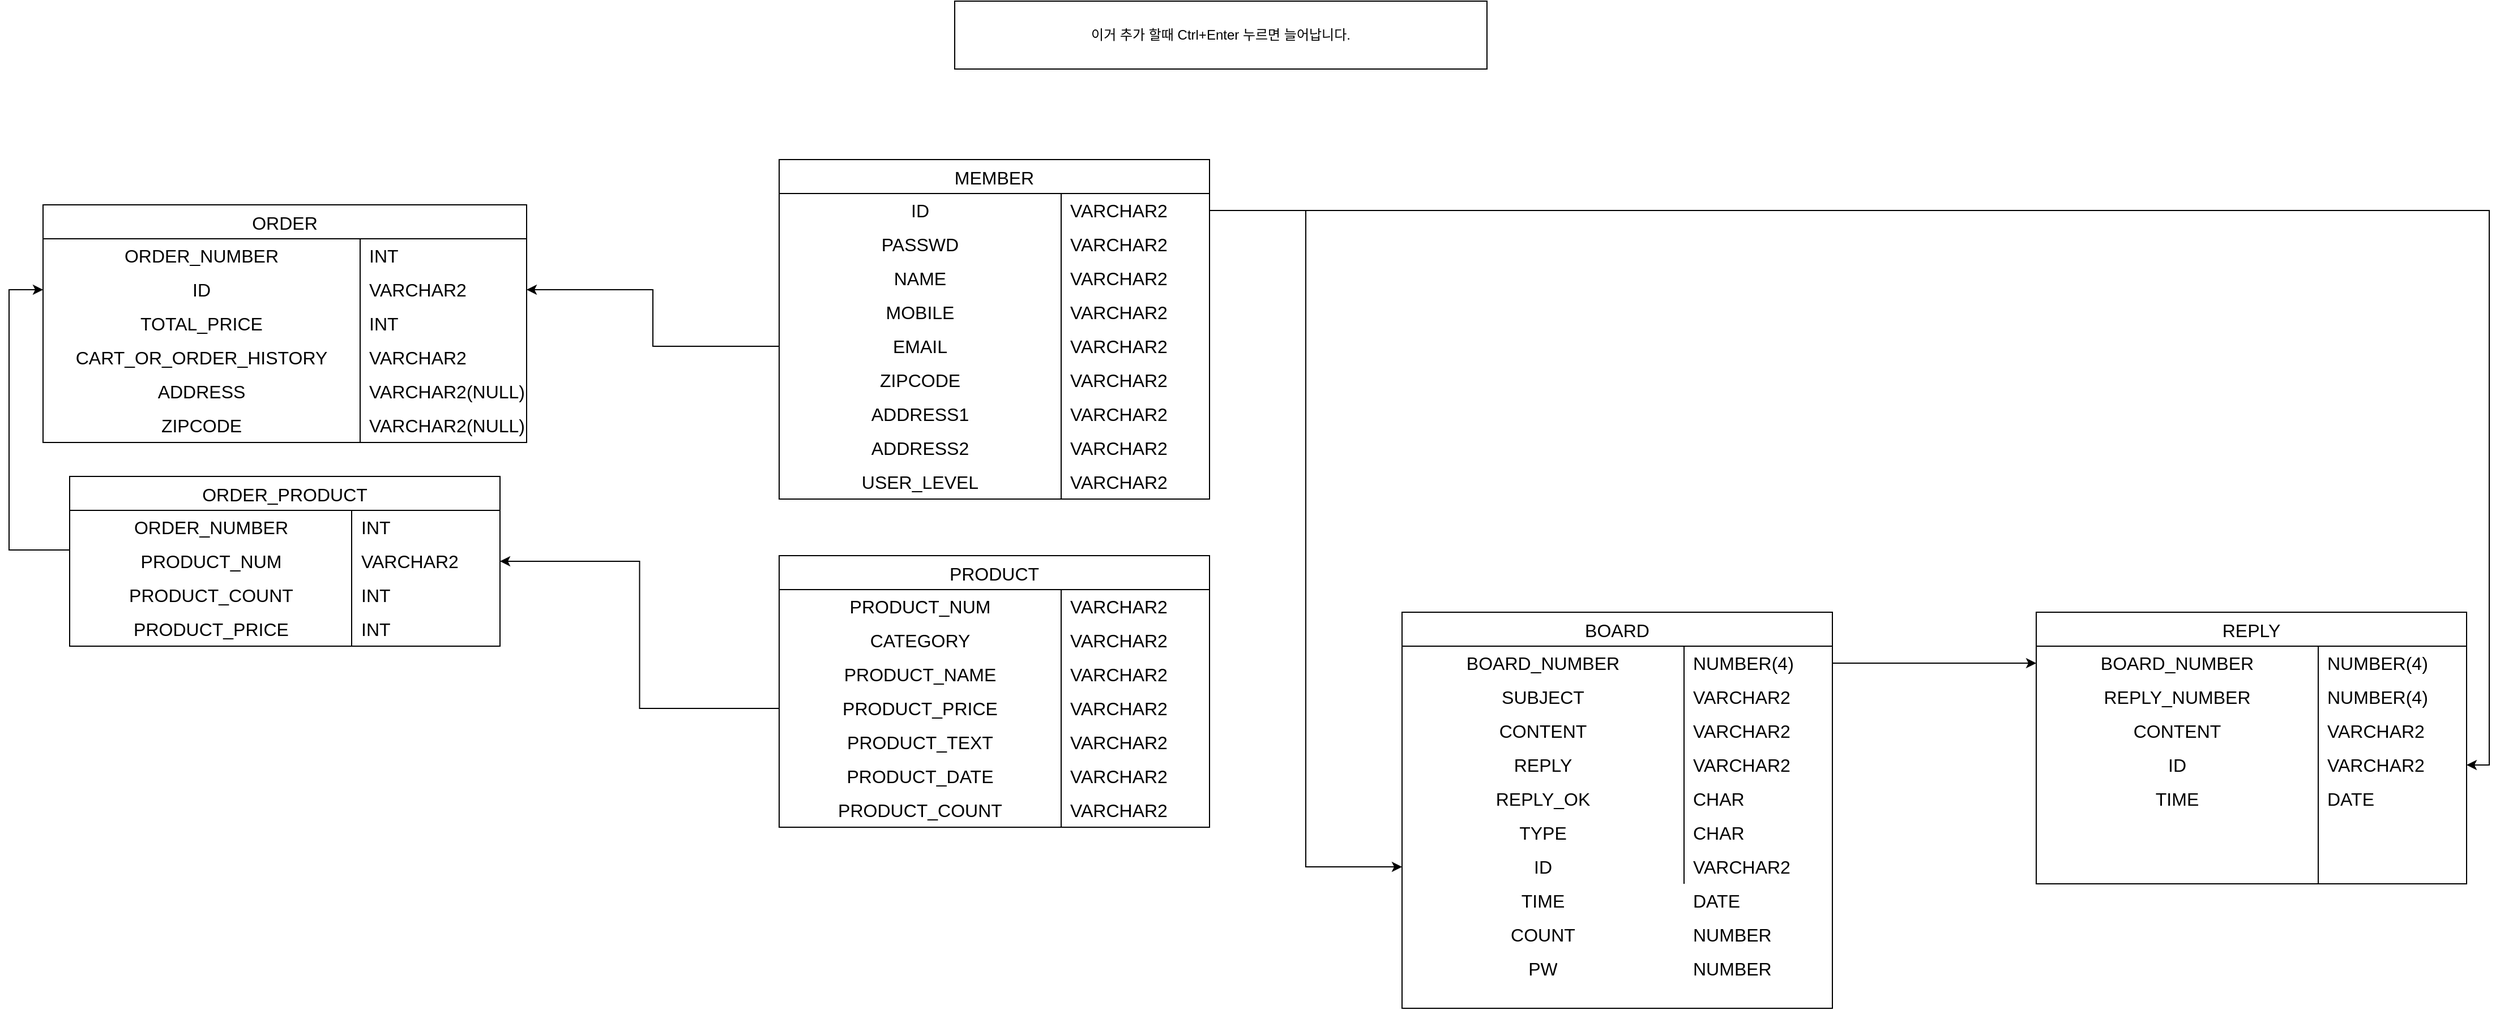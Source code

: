 <mxfile version="21.6.5" type="github">
  <diagram id="C5RBs43oDa-KdzZeNtuy" name="Page-1">
    <mxGraphModel dx="2927" dy="1098" grid="1" gridSize="10" guides="1" tooltips="1" connect="1" arrows="1" fold="1" page="1" pageScale="1" pageWidth="827" pageHeight="1169" math="0" shadow="0">
      <root>
        <mxCell id="WIyWlLk6GJQsqaUBKTNV-0" />
        <mxCell id="WIyWlLk6GJQsqaUBKTNV-1" parent="WIyWlLk6GJQsqaUBKTNV-0" />
        <mxCell id="PzeA1g8t8roRzbbfNwXk-88" value="MEMBER" style="shape=table;startSize=30;container=1;collapsible=0;childLayout=tableLayout;fixedRows=1;rowLines=0;fontStyle=0;strokeColor=default;fontSize=16;" parent="WIyWlLk6GJQsqaUBKTNV-1" vertex="1">
          <mxGeometry y="170" width="380" height="300" as="geometry" />
        </mxCell>
        <mxCell id="PzeA1g8t8roRzbbfNwXk-89" value="" style="shape=tableRow;horizontal=0;startSize=0;swimlaneHead=0;swimlaneBody=0;top=0;left=0;bottom=0;right=0;collapsible=0;dropTarget=0;fillColor=none;points=[[0,0.5],[1,0.5]];portConstraint=eastwest;strokeColor=inherit;fontSize=16;" parent="PzeA1g8t8roRzbbfNwXk-88" vertex="1">
          <mxGeometry y="30" width="380" height="30" as="geometry" />
        </mxCell>
        <mxCell id="PzeA1g8t8roRzbbfNwXk-90" value="ID" style="shape=partialRectangle;html=1;whiteSpace=wrap;connectable=0;fillColor=none;top=0;left=0;bottom=0;right=0;overflow=hidden;pointerEvents=1;strokeColor=inherit;fontSize=16;" parent="PzeA1g8t8roRzbbfNwXk-89" vertex="1">
          <mxGeometry width="249" height="30" as="geometry">
            <mxRectangle width="249" height="30" as="alternateBounds" />
          </mxGeometry>
        </mxCell>
        <mxCell id="PzeA1g8t8roRzbbfNwXk-91" value="VARCHAR2" style="shape=partialRectangle;html=1;whiteSpace=wrap;connectable=0;fillColor=none;top=0;left=0;bottom=0;right=0;align=left;spacingLeft=6;overflow=hidden;strokeColor=inherit;fontSize=16;" parent="PzeA1g8t8roRzbbfNwXk-89" vertex="1">
          <mxGeometry x="249" width="131" height="30" as="geometry">
            <mxRectangle width="131" height="30" as="alternateBounds" />
          </mxGeometry>
        </mxCell>
        <mxCell id="PzeA1g8t8roRzbbfNwXk-92" value="" style="shape=tableRow;horizontal=0;startSize=0;swimlaneHead=0;swimlaneBody=0;top=0;left=0;bottom=0;right=0;collapsible=0;dropTarget=0;fillColor=none;points=[[0,0.5],[1,0.5]];portConstraint=eastwest;strokeColor=inherit;fontSize=16;" parent="PzeA1g8t8roRzbbfNwXk-88" vertex="1">
          <mxGeometry y="60" width="380" height="30" as="geometry" />
        </mxCell>
        <mxCell id="PzeA1g8t8roRzbbfNwXk-93" value="PASSWD" style="shape=partialRectangle;html=1;whiteSpace=wrap;connectable=0;fillColor=none;top=0;left=0;bottom=0;right=0;overflow=hidden;strokeColor=inherit;fontSize=16;" parent="PzeA1g8t8roRzbbfNwXk-92" vertex="1">
          <mxGeometry width="249" height="30" as="geometry">
            <mxRectangle width="249" height="30" as="alternateBounds" />
          </mxGeometry>
        </mxCell>
        <mxCell id="PzeA1g8t8roRzbbfNwXk-94" value="VARCHAR2" style="shape=partialRectangle;html=1;whiteSpace=wrap;connectable=0;fillColor=none;top=0;left=0;bottom=0;right=0;align=left;spacingLeft=6;overflow=hidden;strokeColor=inherit;fontSize=16;" parent="PzeA1g8t8roRzbbfNwXk-92" vertex="1">
          <mxGeometry x="249" width="131" height="30" as="geometry">
            <mxRectangle width="131" height="30" as="alternateBounds" />
          </mxGeometry>
        </mxCell>
        <mxCell id="PzeA1g8t8roRzbbfNwXk-95" value="" style="shape=tableRow;horizontal=0;startSize=0;swimlaneHead=0;swimlaneBody=0;top=0;left=0;bottom=0;right=0;collapsible=0;dropTarget=0;fillColor=none;points=[[0,0.5],[1,0.5]];portConstraint=eastwest;strokeColor=inherit;fontSize=16;" parent="PzeA1g8t8roRzbbfNwXk-88" vertex="1">
          <mxGeometry y="90" width="380" height="30" as="geometry" />
        </mxCell>
        <mxCell id="PzeA1g8t8roRzbbfNwXk-96" value="NAME" style="shape=partialRectangle;html=1;whiteSpace=wrap;connectable=0;fillColor=none;top=0;left=0;bottom=0;right=0;overflow=hidden;strokeColor=inherit;fontSize=16;" parent="PzeA1g8t8roRzbbfNwXk-95" vertex="1">
          <mxGeometry width="249" height="30" as="geometry">
            <mxRectangle width="249" height="30" as="alternateBounds" />
          </mxGeometry>
        </mxCell>
        <mxCell id="PzeA1g8t8roRzbbfNwXk-97" value="VARCHAR2" style="shape=partialRectangle;html=1;whiteSpace=wrap;connectable=0;fillColor=none;top=0;left=0;bottom=0;right=0;align=left;spacingLeft=6;overflow=hidden;strokeColor=inherit;fontSize=16;" parent="PzeA1g8t8roRzbbfNwXk-95" vertex="1">
          <mxGeometry x="249" width="131" height="30" as="geometry">
            <mxRectangle width="131" height="30" as="alternateBounds" />
          </mxGeometry>
        </mxCell>
        <mxCell id="PzeA1g8t8roRzbbfNwXk-105" value="" style="shape=tableRow;horizontal=0;startSize=0;swimlaneHead=0;swimlaneBody=0;top=0;left=0;bottom=0;right=0;collapsible=0;dropTarget=0;fillColor=none;points=[[0,0.5],[1,0.5]];portConstraint=eastwest;strokeColor=inherit;fontSize=16;" parent="PzeA1g8t8roRzbbfNwXk-88" vertex="1">
          <mxGeometry y="120" width="380" height="30" as="geometry" />
        </mxCell>
        <mxCell id="PzeA1g8t8roRzbbfNwXk-106" value="MOBILE" style="shape=partialRectangle;html=1;whiteSpace=wrap;connectable=0;fillColor=none;top=0;left=0;bottom=0;right=0;overflow=hidden;strokeColor=inherit;fontSize=16;" parent="PzeA1g8t8roRzbbfNwXk-105" vertex="1">
          <mxGeometry width="249" height="30" as="geometry">
            <mxRectangle width="249" height="30" as="alternateBounds" />
          </mxGeometry>
        </mxCell>
        <mxCell id="PzeA1g8t8roRzbbfNwXk-107" value="VARCHAR2" style="shape=partialRectangle;html=1;whiteSpace=wrap;connectable=0;fillColor=none;top=0;left=0;bottom=0;right=0;align=left;spacingLeft=6;overflow=hidden;strokeColor=inherit;fontSize=16;" parent="PzeA1g8t8roRzbbfNwXk-105" vertex="1">
          <mxGeometry x="249" width="131" height="30" as="geometry">
            <mxRectangle width="131" height="30" as="alternateBounds" />
          </mxGeometry>
        </mxCell>
        <mxCell id="PzeA1g8t8roRzbbfNwXk-108" value="" style="shape=tableRow;horizontal=0;startSize=0;swimlaneHead=0;swimlaneBody=0;top=0;left=0;bottom=0;right=0;collapsible=0;dropTarget=0;fillColor=none;points=[[0,0.5],[1,0.5]];portConstraint=eastwest;strokeColor=inherit;fontSize=16;" parent="PzeA1g8t8roRzbbfNwXk-88" vertex="1">
          <mxGeometry y="150" width="380" height="30" as="geometry" />
        </mxCell>
        <mxCell id="PzeA1g8t8roRzbbfNwXk-109" value="EMAIL" style="shape=partialRectangle;html=1;whiteSpace=wrap;connectable=0;fillColor=none;top=0;left=0;bottom=0;right=0;overflow=hidden;strokeColor=inherit;fontSize=16;" parent="PzeA1g8t8roRzbbfNwXk-108" vertex="1">
          <mxGeometry width="249" height="30" as="geometry">
            <mxRectangle width="249" height="30" as="alternateBounds" />
          </mxGeometry>
        </mxCell>
        <mxCell id="PzeA1g8t8roRzbbfNwXk-110" value="VARCHAR2" style="shape=partialRectangle;html=1;whiteSpace=wrap;connectable=0;fillColor=none;top=0;left=0;bottom=0;right=0;align=left;spacingLeft=6;overflow=hidden;strokeColor=inherit;fontSize=16;" parent="PzeA1g8t8roRzbbfNwXk-108" vertex="1">
          <mxGeometry x="249" width="131" height="30" as="geometry">
            <mxRectangle width="131" height="30" as="alternateBounds" />
          </mxGeometry>
        </mxCell>
        <mxCell id="PzeA1g8t8roRzbbfNwXk-111" value="" style="shape=tableRow;horizontal=0;startSize=0;swimlaneHead=0;swimlaneBody=0;top=0;left=0;bottom=0;right=0;collapsible=0;dropTarget=0;fillColor=none;points=[[0,0.5],[1,0.5]];portConstraint=eastwest;strokeColor=inherit;fontSize=16;" parent="PzeA1g8t8roRzbbfNwXk-88" vertex="1">
          <mxGeometry y="180" width="380" height="30" as="geometry" />
        </mxCell>
        <mxCell id="PzeA1g8t8roRzbbfNwXk-112" value="ZIPCODE" style="shape=partialRectangle;html=1;whiteSpace=wrap;connectable=0;fillColor=none;top=0;left=0;bottom=0;right=0;overflow=hidden;strokeColor=inherit;fontSize=16;" parent="PzeA1g8t8roRzbbfNwXk-111" vertex="1">
          <mxGeometry width="249" height="30" as="geometry">
            <mxRectangle width="249" height="30" as="alternateBounds" />
          </mxGeometry>
        </mxCell>
        <mxCell id="PzeA1g8t8roRzbbfNwXk-113" value="VARCHAR2" style="shape=partialRectangle;html=1;whiteSpace=wrap;connectable=0;fillColor=none;top=0;left=0;bottom=0;right=0;align=left;spacingLeft=6;overflow=hidden;strokeColor=inherit;fontSize=16;" parent="PzeA1g8t8roRzbbfNwXk-111" vertex="1">
          <mxGeometry x="249" width="131" height="30" as="geometry">
            <mxRectangle width="131" height="30" as="alternateBounds" />
          </mxGeometry>
        </mxCell>
        <mxCell id="PzeA1g8t8roRzbbfNwXk-253" value="" style="shape=tableRow;horizontal=0;startSize=0;swimlaneHead=0;swimlaneBody=0;top=0;left=0;bottom=0;right=0;collapsible=0;dropTarget=0;fillColor=none;points=[[0,0.5],[1,0.5]];portConstraint=eastwest;strokeColor=inherit;fontSize=16;" parent="PzeA1g8t8roRzbbfNwXk-88" vertex="1">
          <mxGeometry y="210" width="380" height="30" as="geometry" />
        </mxCell>
        <mxCell id="PzeA1g8t8roRzbbfNwXk-254" value="ADDRESS1" style="shape=partialRectangle;html=1;whiteSpace=wrap;connectable=0;fillColor=none;top=0;left=0;bottom=0;right=0;overflow=hidden;strokeColor=inherit;fontSize=16;" parent="PzeA1g8t8roRzbbfNwXk-253" vertex="1">
          <mxGeometry width="249" height="30" as="geometry">
            <mxRectangle width="249" height="30" as="alternateBounds" />
          </mxGeometry>
        </mxCell>
        <mxCell id="PzeA1g8t8roRzbbfNwXk-255" value="VARCHAR2" style="shape=partialRectangle;html=1;whiteSpace=wrap;connectable=0;fillColor=none;top=0;left=0;bottom=0;right=0;align=left;spacingLeft=6;overflow=hidden;strokeColor=inherit;fontSize=16;" parent="PzeA1g8t8roRzbbfNwXk-253" vertex="1">
          <mxGeometry x="249" width="131" height="30" as="geometry">
            <mxRectangle width="131" height="30" as="alternateBounds" />
          </mxGeometry>
        </mxCell>
        <mxCell id="PzeA1g8t8roRzbbfNwXk-256" value="" style="shape=tableRow;horizontal=0;startSize=0;swimlaneHead=0;swimlaneBody=0;top=0;left=0;bottom=0;right=0;collapsible=0;dropTarget=0;fillColor=none;points=[[0,0.5],[1,0.5]];portConstraint=eastwest;strokeColor=inherit;fontSize=16;" parent="PzeA1g8t8roRzbbfNwXk-88" vertex="1">
          <mxGeometry y="240" width="380" height="30" as="geometry" />
        </mxCell>
        <mxCell id="PzeA1g8t8roRzbbfNwXk-257" value="ADDRESS2" style="shape=partialRectangle;html=1;whiteSpace=wrap;connectable=0;fillColor=none;top=0;left=0;bottom=0;right=0;overflow=hidden;strokeColor=inherit;fontSize=16;" parent="PzeA1g8t8roRzbbfNwXk-256" vertex="1">
          <mxGeometry width="249" height="30" as="geometry">
            <mxRectangle width="249" height="30" as="alternateBounds" />
          </mxGeometry>
        </mxCell>
        <mxCell id="PzeA1g8t8roRzbbfNwXk-258" value="VARCHAR2" style="shape=partialRectangle;html=1;whiteSpace=wrap;connectable=0;fillColor=none;top=0;left=0;bottom=0;right=0;align=left;spacingLeft=6;overflow=hidden;strokeColor=inherit;fontSize=16;" parent="PzeA1g8t8roRzbbfNwXk-256" vertex="1">
          <mxGeometry x="249" width="131" height="30" as="geometry">
            <mxRectangle width="131" height="30" as="alternateBounds" />
          </mxGeometry>
        </mxCell>
        <mxCell id="PzeA1g8t8roRzbbfNwXk-259" value="" style="shape=tableRow;horizontal=0;startSize=0;swimlaneHead=0;swimlaneBody=0;top=0;left=0;bottom=0;right=0;collapsible=0;dropTarget=0;fillColor=none;points=[[0,0.5],[1,0.5]];portConstraint=eastwest;strokeColor=inherit;fontSize=16;" parent="PzeA1g8t8roRzbbfNwXk-88" vertex="1">
          <mxGeometry y="270" width="380" height="30" as="geometry" />
        </mxCell>
        <mxCell id="PzeA1g8t8roRzbbfNwXk-260" value="USER_LEVEL" style="shape=partialRectangle;html=1;whiteSpace=wrap;connectable=0;fillColor=none;top=0;left=0;bottom=0;right=0;overflow=hidden;strokeColor=inherit;fontSize=16;" parent="PzeA1g8t8roRzbbfNwXk-259" vertex="1">
          <mxGeometry width="249" height="30" as="geometry">
            <mxRectangle width="249" height="30" as="alternateBounds" />
          </mxGeometry>
        </mxCell>
        <mxCell id="PzeA1g8t8roRzbbfNwXk-261" value="VARCHAR2" style="shape=partialRectangle;html=1;whiteSpace=wrap;connectable=0;fillColor=none;top=0;left=0;bottom=0;right=0;align=left;spacingLeft=6;overflow=hidden;strokeColor=inherit;fontSize=16;" parent="PzeA1g8t8roRzbbfNwXk-259" vertex="1">
          <mxGeometry x="249" width="131" height="30" as="geometry">
            <mxRectangle width="131" height="30" as="alternateBounds" />
          </mxGeometry>
        </mxCell>
        <mxCell id="PzeA1g8t8roRzbbfNwXk-252" value="이거 추가 할때 Ctrl+Enter 누르면 늘어납니다." style="rounded=0;whiteSpace=wrap;html=1;" parent="WIyWlLk6GJQsqaUBKTNV-1" vertex="1">
          <mxGeometry x="155" y="30" width="470" height="60" as="geometry" />
        </mxCell>
        <mxCell id="PzeA1g8t8roRzbbfNwXk-263" value="PRODUCT" style="shape=table;startSize=30;container=1;collapsible=0;childLayout=tableLayout;fixedRows=1;rowLines=0;fontStyle=0;strokeColor=default;fontSize=16;" parent="WIyWlLk6GJQsqaUBKTNV-1" vertex="1">
          <mxGeometry y="520" width="380" height="240" as="geometry" />
        </mxCell>
        <mxCell id="PzeA1g8t8roRzbbfNwXk-264" value="" style="shape=tableRow;horizontal=0;startSize=0;swimlaneHead=0;swimlaneBody=0;top=0;left=0;bottom=0;right=0;collapsible=0;dropTarget=0;fillColor=none;points=[[0,0.5],[1,0.5]];portConstraint=eastwest;strokeColor=inherit;fontSize=16;" parent="PzeA1g8t8roRzbbfNwXk-263" vertex="1">
          <mxGeometry y="30" width="380" height="30" as="geometry" />
        </mxCell>
        <mxCell id="PzeA1g8t8roRzbbfNwXk-265" value="PRODUCT_NUM" style="shape=partialRectangle;html=1;whiteSpace=wrap;connectable=0;fillColor=none;top=0;left=0;bottom=0;right=0;overflow=hidden;pointerEvents=1;strokeColor=inherit;fontSize=16;" parent="PzeA1g8t8roRzbbfNwXk-264" vertex="1">
          <mxGeometry width="249" height="30" as="geometry">
            <mxRectangle width="249" height="30" as="alternateBounds" />
          </mxGeometry>
        </mxCell>
        <mxCell id="PzeA1g8t8roRzbbfNwXk-266" value="VARCHAR2" style="shape=partialRectangle;html=1;whiteSpace=wrap;connectable=0;fillColor=none;top=0;left=0;bottom=0;right=0;align=left;spacingLeft=6;overflow=hidden;strokeColor=inherit;fontSize=16;" parent="PzeA1g8t8roRzbbfNwXk-264" vertex="1">
          <mxGeometry x="249" width="131" height="30" as="geometry">
            <mxRectangle width="131" height="30" as="alternateBounds" />
          </mxGeometry>
        </mxCell>
        <mxCell id="PzeA1g8t8roRzbbfNwXk-267" value="" style="shape=tableRow;horizontal=0;startSize=0;swimlaneHead=0;swimlaneBody=0;top=0;left=0;bottom=0;right=0;collapsible=0;dropTarget=0;fillColor=none;points=[[0,0.5],[1,0.5]];portConstraint=eastwest;strokeColor=inherit;fontSize=16;" parent="PzeA1g8t8roRzbbfNwXk-263" vertex="1">
          <mxGeometry y="60" width="380" height="30" as="geometry" />
        </mxCell>
        <mxCell id="PzeA1g8t8roRzbbfNwXk-268" value="CATEGORY" style="shape=partialRectangle;html=1;whiteSpace=wrap;connectable=0;fillColor=none;top=0;left=0;bottom=0;right=0;overflow=hidden;strokeColor=inherit;fontSize=16;" parent="PzeA1g8t8roRzbbfNwXk-267" vertex="1">
          <mxGeometry width="249" height="30" as="geometry">
            <mxRectangle width="249" height="30" as="alternateBounds" />
          </mxGeometry>
        </mxCell>
        <mxCell id="PzeA1g8t8roRzbbfNwXk-269" value="VARCHAR2" style="shape=partialRectangle;html=1;whiteSpace=wrap;connectable=0;fillColor=none;top=0;left=0;bottom=0;right=0;align=left;spacingLeft=6;overflow=hidden;strokeColor=inherit;fontSize=16;" parent="PzeA1g8t8roRzbbfNwXk-267" vertex="1">
          <mxGeometry x="249" width="131" height="30" as="geometry">
            <mxRectangle width="131" height="30" as="alternateBounds" />
          </mxGeometry>
        </mxCell>
        <mxCell id="PzeA1g8t8roRzbbfNwXk-270" value="" style="shape=tableRow;horizontal=0;startSize=0;swimlaneHead=0;swimlaneBody=0;top=0;left=0;bottom=0;right=0;collapsible=0;dropTarget=0;fillColor=none;points=[[0,0.5],[1,0.5]];portConstraint=eastwest;strokeColor=inherit;fontSize=16;" parent="PzeA1g8t8roRzbbfNwXk-263" vertex="1">
          <mxGeometry y="90" width="380" height="30" as="geometry" />
        </mxCell>
        <mxCell id="PzeA1g8t8roRzbbfNwXk-271" value="PRODUCT_NAME" style="shape=partialRectangle;html=1;whiteSpace=wrap;connectable=0;fillColor=none;top=0;left=0;bottom=0;right=0;overflow=hidden;strokeColor=inherit;fontSize=16;" parent="PzeA1g8t8roRzbbfNwXk-270" vertex="1">
          <mxGeometry width="249" height="30" as="geometry">
            <mxRectangle width="249" height="30" as="alternateBounds" />
          </mxGeometry>
        </mxCell>
        <mxCell id="PzeA1g8t8roRzbbfNwXk-272" value="VARCHAR2" style="shape=partialRectangle;html=1;whiteSpace=wrap;connectable=0;fillColor=none;top=0;left=0;bottom=0;right=0;align=left;spacingLeft=6;overflow=hidden;strokeColor=inherit;fontSize=16;" parent="PzeA1g8t8roRzbbfNwXk-270" vertex="1">
          <mxGeometry x="249" width="131" height="30" as="geometry">
            <mxRectangle width="131" height="30" as="alternateBounds" />
          </mxGeometry>
        </mxCell>
        <mxCell id="PzeA1g8t8roRzbbfNwXk-273" value="" style="shape=tableRow;horizontal=0;startSize=0;swimlaneHead=0;swimlaneBody=0;top=0;left=0;bottom=0;right=0;collapsible=0;dropTarget=0;fillColor=none;points=[[0,0.5],[1,0.5]];portConstraint=eastwest;strokeColor=inherit;fontSize=16;" parent="PzeA1g8t8roRzbbfNwXk-263" vertex="1">
          <mxGeometry y="120" width="380" height="30" as="geometry" />
        </mxCell>
        <mxCell id="PzeA1g8t8roRzbbfNwXk-274" value="PRODUCT_PRICE" style="shape=partialRectangle;html=1;whiteSpace=wrap;connectable=0;fillColor=none;top=0;left=0;bottom=0;right=0;overflow=hidden;strokeColor=inherit;fontSize=16;" parent="PzeA1g8t8roRzbbfNwXk-273" vertex="1">
          <mxGeometry width="249" height="30" as="geometry">
            <mxRectangle width="249" height="30" as="alternateBounds" />
          </mxGeometry>
        </mxCell>
        <mxCell id="PzeA1g8t8roRzbbfNwXk-275" value="VARCHAR2" style="shape=partialRectangle;html=1;whiteSpace=wrap;connectable=0;fillColor=none;top=0;left=0;bottom=0;right=0;align=left;spacingLeft=6;overflow=hidden;strokeColor=inherit;fontSize=16;" parent="PzeA1g8t8roRzbbfNwXk-273" vertex="1">
          <mxGeometry x="249" width="131" height="30" as="geometry">
            <mxRectangle width="131" height="30" as="alternateBounds" />
          </mxGeometry>
        </mxCell>
        <mxCell id="PzeA1g8t8roRzbbfNwXk-276" value="" style="shape=tableRow;horizontal=0;startSize=0;swimlaneHead=0;swimlaneBody=0;top=0;left=0;bottom=0;right=0;collapsible=0;dropTarget=0;fillColor=none;points=[[0,0.5],[1,0.5]];portConstraint=eastwest;strokeColor=inherit;fontSize=16;" parent="PzeA1g8t8roRzbbfNwXk-263" vertex="1">
          <mxGeometry y="150" width="380" height="30" as="geometry" />
        </mxCell>
        <mxCell id="PzeA1g8t8roRzbbfNwXk-277" value="PRODUCT_TEXT" style="shape=partialRectangle;html=1;whiteSpace=wrap;connectable=0;fillColor=none;top=0;left=0;bottom=0;right=0;overflow=hidden;strokeColor=inherit;fontSize=16;" parent="PzeA1g8t8roRzbbfNwXk-276" vertex="1">
          <mxGeometry width="249" height="30" as="geometry">
            <mxRectangle width="249" height="30" as="alternateBounds" />
          </mxGeometry>
        </mxCell>
        <mxCell id="PzeA1g8t8roRzbbfNwXk-278" value="VARCHAR2" style="shape=partialRectangle;html=1;whiteSpace=wrap;connectable=0;fillColor=none;top=0;left=0;bottom=0;right=0;align=left;spacingLeft=6;overflow=hidden;strokeColor=inherit;fontSize=16;" parent="PzeA1g8t8roRzbbfNwXk-276" vertex="1">
          <mxGeometry x="249" width="131" height="30" as="geometry">
            <mxRectangle width="131" height="30" as="alternateBounds" />
          </mxGeometry>
        </mxCell>
        <mxCell id="PzeA1g8t8roRzbbfNwXk-279" value="" style="shape=tableRow;horizontal=0;startSize=0;swimlaneHead=0;swimlaneBody=0;top=0;left=0;bottom=0;right=0;collapsible=0;dropTarget=0;fillColor=none;points=[[0,0.5],[1,0.5]];portConstraint=eastwest;strokeColor=inherit;fontSize=16;" parent="PzeA1g8t8roRzbbfNwXk-263" vertex="1">
          <mxGeometry y="180" width="380" height="30" as="geometry" />
        </mxCell>
        <mxCell id="PzeA1g8t8roRzbbfNwXk-280" value="PRODUCT_DATE" style="shape=partialRectangle;html=1;whiteSpace=wrap;connectable=0;fillColor=none;top=0;left=0;bottom=0;right=0;overflow=hidden;strokeColor=inherit;fontSize=16;" parent="PzeA1g8t8roRzbbfNwXk-279" vertex="1">
          <mxGeometry width="249" height="30" as="geometry">
            <mxRectangle width="249" height="30" as="alternateBounds" />
          </mxGeometry>
        </mxCell>
        <mxCell id="PzeA1g8t8roRzbbfNwXk-281" value="VARCHAR2" style="shape=partialRectangle;html=1;whiteSpace=wrap;connectable=0;fillColor=none;top=0;left=0;bottom=0;right=0;align=left;spacingLeft=6;overflow=hidden;strokeColor=inherit;fontSize=16;" parent="PzeA1g8t8roRzbbfNwXk-279" vertex="1">
          <mxGeometry x="249" width="131" height="30" as="geometry">
            <mxRectangle width="131" height="30" as="alternateBounds" />
          </mxGeometry>
        </mxCell>
        <mxCell id="PzeA1g8t8roRzbbfNwXk-348" value="" style="shape=tableRow;horizontal=0;startSize=0;swimlaneHead=0;swimlaneBody=0;top=0;left=0;bottom=0;right=0;collapsible=0;dropTarget=0;fillColor=none;points=[[0,0.5],[1,0.5]];portConstraint=eastwest;strokeColor=inherit;fontSize=16;" parent="PzeA1g8t8roRzbbfNwXk-263" vertex="1">
          <mxGeometry y="210" width="380" height="30" as="geometry" />
        </mxCell>
        <mxCell id="PzeA1g8t8roRzbbfNwXk-349" value="PRODUCT_COUNT" style="shape=partialRectangle;html=1;whiteSpace=wrap;connectable=0;fillColor=none;top=0;left=0;bottom=0;right=0;overflow=hidden;strokeColor=inherit;fontSize=16;" parent="PzeA1g8t8roRzbbfNwXk-348" vertex="1">
          <mxGeometry width="249" height="30" as="geometry">
            <mxRectangle width="249" height="30" as="alternateBounds" />
          </mxGeometry>
        </mxCell>
        <mxCell id="PzeA1g8t8roRzbbfNwXk-350" value="VARCHAR2" style="shape=partialRectangle;html=1;whiteSpace=wrap;connectable=0;fillColor=none;top=0;left=0;bottom=0;right=0;align=left;spacingLeft=6;overflow=hidden;strokeColor=inherit;fontSize=16;" parent="PzeA1g8t8roRzbbfNwXk-348" vertex="1">
          <mxGeometry x="249" width="131" height="30" as="geometry">
            <mxRectangle width="131" height="30" as="alternateBounds" />
          </mxGeometry>
        </mxCell>
        <mxCell id="PzeA1g8t8roRzbbfNwXk-310" value="BOARD" style="shape=table;startSize=30;container=1;collapsible=0;childLayout=tableLayout;fixedRows=1;rowLines=0;fontStyle=0;strokeColor=default;fontSize=16;" parent="WIyWlLk6GJQsqaUBKTNV-1" vertex="1">
          <mxGeometry x="550" y="570" width="380" height="350" as="geometry" />
        </mxCell>
        <mxCell id="PzeA1g8t8roRzbbfNwXk-311" value="" style="shape=tableRow;horizontal=0;startSize=0;swimlaneHead=0;swimlaneBody=0;top=0;left=0;bottom=0;right=0;collapsible=0;dropTarget=0;fillColor=none;points=[[0,0.5],[1,0.5]];portConstraint=eastwest;strokeColor=inherit;fontSize=16;" parent="PzeA1g8t8roRzbbfNwXk-310" vertex="1">
          <mxGeometry y="30" width="380" height="30" as="geometry" />
        </mxCell>
        <mxCell id="PzeA1g8t8roRzbbfNwXk-312" value="BOARD_NUMBER" style="shape=partialRectangle;html=1;whiteSpace=wrap;connectable=0;fillColor=none;top=0;left=0;bottom=0;right=0;overflow=hidden;pointerEvents=1;strokeColor=inherit;fontSize=16;" parent="PzeA1g8t8roRzbbfNwXk-311" vertex="1">
          <mxGeometry width="249" height="30" as="geometry">
            <mxRectangle width="249" height="30" as="alternateBounds" />
          </mxGeometry>
        </mxCell>
        <mxCell id="PzeA1g8t8roRzbbfNwXk-313" value="NUMBER(4)" style="shape=partialRectangle;html=1;whiteSpace=wrap;connectable=0;fillColor=none;top=0;left=0;bottom=0;right=0;align=left;spacingLeft=6;overflow=hidden;strokeColor=inherit;fontSize=16;" parent="PzeA1g8t8roRzbbfNwXk-311" vertex="1">
          <mxGeometry x="249" width="131" height="30" as="geometry">
            <mxRectangle width="131" height="30" as="alternateBounds" />
          </mxGeometry>
        </mxCell>
        <mxCell id="PzeA1g8t8roRzbbfNwXk-314" value="" style="shape=tableRow;horizontal=0;startSize=0;swimlaneHead=0;swimlaneBody=0;top=0;left=0;bottom=0;right=0;collapsible=0;dropTarget=0;fillColor=none;points=[[0,0.5],[1,0.5]];portConstraint=eastwest;strokeColor=inherit;fontSize=16;" parent="PzeA1g8t8roRzbbfNwXk-310" vertex="1">
          <mxGeometry y="60" width="380" height="30" as="geometry" />
        </mxCell>
        <mxCell id="PzeA1g8t8roRzbbfNwXk-315" value="SUBJECT" style="shape=partialRectangle;html=1;whiteSpace=wrap;connectable=0;fillColor=none;top=0;left=0;bottom=0;right=0;overflow=hidden;strokeColor=inherit;fontSize=16;" parent="PzeA1g8t8roRzbbfNwXk-314" vertex="1">
          <mxGeometry width="249" height="30" as="geometry">
            <mxRectangle width="249" height="30" as="alternateBounds" />
          </mxGeometry>
        </mxCell>
        <mxCell id="PzeA1g8t8roRzbbfNwXk-316" value="VARCHAR2" style="shape=partialRectangle;html=1;whiteSpace=wrap;connectable=0;fillColor=none;top=0;left=0;bottom=0;right=0;align=left;spacingLeft=6;overflow=hidden;strokeColor=inherit;fontSize=16;" parent="PzeA1g8t8roRzbbfNwXk-314" vertex="1">
          <mxGeometry x="249" width="131" height="30" as="geometry">
            <mxRectangle width="131" height="30" as="alternateBounds" />
          </mxGeometry>
        </mxCell>
        <mxCell id="PzeA1g8t8roRzbbfNwXk-317" value="" style="shape=tableRow;horizontal=0;startSize=0;swimlaneHead=0;swimlaneBody=0;top=0;left=0;bottom=0;right=0;collapsible=0;dropTarget=0;fillColor=none;points=[[0,0.5],[1,0.5]];portConstraint=eastwest;strokeColor=inherit;fontSize=16;" parent="PzeA1g8t8roRzbbfNwXk-310" vertex="1">
          <mxGeometry y="90" width="380" height="30" as="geometry" />
        </mxCell>
        <mxCell id="PzeA1g8t8roRzbbfNwXk-318" value="CONTENT" style="shape=partialRectangle;html=1;whiteSpace=wrap;connectable=0;fillColor=none;top=0;left=0;bottom=0;right=0;overflow=hidden;strokeColor=inherit;fontSize=16;" parent="PzeA1g8t8roRzbbfNwXk-317" vertex="1">
          <mxGeometry width="249" height="30" as="geometry">
            <mxRectangle width="249" height="30" as="alternateBounds" />
          </mxGeometry>
        </mxCell>
        <mxCell id="PzeA1g8t8roRzbbfNwXk-319" value="VARCHAR2" style="shape=partialRectangle;html=1;whiteSpace=wrap;connectable=0;fillColor=none;top=0;left=0;bottom=0;right=0;align=left;spacingLeft=6;overflow=hidden;strokeColor=inherit;fontSize=16;" parent="PzeA1g8t8roRzbbfNwXk-317" vertex="1">
          <mxGeometry x="249" width="131" height="30" as="geometry">
            <mxRectangle width="131" height="30" as="alternateBounds" />
          </mxGeometry>
        </mxCell>
        <mxCell id="PzeA1g8t8roRzbbfNwXk-320" value="" style="shape=tableRow;horizontal=0;startSize=0;swimlaneHead=0;swimlaneBody=0;top=0;left=0;bottom=0;right=0;collapsible=0;dropTarget=0;fillColor=none;points=[[0,0.5],[1,0.5]];portConstraint=eastwest;strokeColor=inherit;fontSize=16;" parent="PzeA1g8t8roRzbbfNwXk-310" vertex="1">
          <mxGeometry y="120" width="380" height="30" as="geometry" />
        </mxCell>
        <mxCell id="PzeA1g8t8roRzbbfNwXk-321" value="REPLY" style="shape=partialRectangle;html=1;whiteSpace=wrap;connectable=0;fillColor=none;top=0;left=0;bottom=0;right=0;overflow=hidden;strokeColor=inherit;fontSize=16;" parent="PzeA1g8t8roRzbbfNwXk-320" vertex="1">
          <mxGeometry width="249" height="30" as="geometry">
            <mxRectangle width="249" height="30" as="alternateBounds" />
          </mxGeometry>
        </mxCell>
        <mxCell id="PzeA1g8t8roRzbbfNwXk-322" value="VARCHAR2" style="shape=partialRectangle;html=1;whiteSpace=wrap;connectable=0;fillColor=none;top=0;left=0;bottom=0;right=0;align=left;spacingLeft=6;overflow=hidden;strokeColor=inherit;fontSize=16;" parent="PzeA1g8t8roRzbbfNwXk-320" vertex="1">
          <mxGeometry x="249" width="131" height="30" as="geometry">
            <mxRectangle width="131" height="30" as="alternateBounds" />
          </mxGeometry>
        </mxCell>
        <mxCell id="PzeA1g8t8roRzbbfNwXk-323" value="" style="shape=tableRow;horizontal=0;startSize=0;swimlaneHead=0;swimlaneBody=0;top=0;left=0;bottom=0;right=0;collapsible=0;dropTarget=0;fillColor=none;points=[[0,0.5],[1,0.5]];portConstraint=eastwest;strokeColor=inherit;fontSize=16;" parent="PzeA1g8t8roRzbbfNwXk-310" vertex="1">
          <mxGeometry y="150" width="380" height="30" as="geometry" />
        </mxCell>
        <mxCell id="PzeA1g8t8roRzbbfNwXk-324" value="REPLY_OK" style="shape=partialRectangle;html=1;whiteSpace=wrap;connectable=0;fillColor=none;top=0;left=0;bottom=0;right=0;overflow=hidden;strokeColor=inherit;fontSize=16;" parent="PzeA1g8t8roRzbbfNwXk-323" vertex="1">
          <mxGeometry width="249" height="30" as="geometry">
            <mxRectangle width="249" height="30" as="alternateBounds" />
          </mxGeometry>
        </mxCell>
        <mxCell id="PzeA1g8t8roRzbbfNwXk-325" value="CHAR" style="shape=partialRectangle;html=1;whiteSpace=wrap;connectable=0;fillColor=none;top=0;left=0;bottom=0;right=0;align=left;spacingLeft=6;overflow=hidden;strokeColor=inherit;fontSize=16;" parent="PzeA1g8t8roRzbbfNwXk-323" vertex="1">
          <mxGeometry x="249" width="131" height="30" as="geometry">
            <mxRectangle width="131" height="30" as="alternateBounds" />
          </mxGeometry>
        </mxCell>
        <mxCell id="PzeA1g8t8roRzbbfNwXk-326" value="" style="shape=tableRow;horizontal=0;startSize=0;swimlaneHead=0;swimlaneBody=0;top=0;left=0;bottom=0;right=0;collapsible=0;dropTarget=0;fillColor=none;points=[[0,0.5],[1,0.5]];portConstraint=eastwest;strokeColor=inherit;fontSize=16;" parent="PzeA1g8t8roRzbbfNwXk-310" vertex="1">
          <mxGeometry y="180" width="380" height="30" as="geometry" />
        </mxCell>
        <mxCell id="PzeA1g8t8roRzbbfNwXk-327" value="TYPE" style="shape=partialRectangle;html=1;whiteSpace=wrap;connectable=0;fillColor=none;top=0;left=0;bottom=0;right=0;overflow=hidden;strokeColor=inherit;fontSize=16;" parent="PzeA1g8t8roRzbbfNwXk-326" vertex="1">
          <mxGeometry width="249" height="30" as="geometry">
            <mxRectangle width="249" height="30" as="alternateBounds" />
          </mxGeometry>
        </mxCell>
        <mxCell id="PzeA1g8t8roRzbbfNwXk-328" value="CHAR" style="shape=partialRectangle;html=1;whiteSpace=wrap;connectable=0;fillColor=none;top=0;left=0;bottom=0;right=0;align=left;spacingLeft=6;overflow=hidden;strokeColor=inherit;fontSize=16;" parent="PzeA1g8t8roRzbbfNwXk-326" vertex="1">
          <mxGeometry x="249" width="131" height="30" as="geometry">
            <mxRectangle width="131" height="30" as="alternateBounds" />
          </mxGeometry>
        </mxCell>
        <mxCell id="PzeA1g8t8roRzbbfNwXk-329" value="" style="shape=tableRow;horizontal=0;startSize=0;swimlaneHead=0;swimlaneBody=0;top=0;left=0;bottom=0;right=0;collapsible=0;dropTarget=0;fillColor=none;points=[[0,0.5],[1,0.5]];portConstraint=eastwest;strokeColor=inherit;fontSize=16;" parent="PzeA1g8t8roRzbbfNwXk-310" vertex="1">
          <mxGeometry y="210" width="380" height="30" as="geometry" />
        </mxCell>
        <mxCell id="PzeA1g8t8roRzbbfNwXk-330" value="ID" style="shape=partialRectangle;html=1;whiteSpace=wrap;connectable=0;fillColor=none;top=0;left=0;bottom=0;right=0;overflow=hidden;strokeColor=inherit;fontSize=16;" parent="PzeA1g8t8roRzbbfNwXk-329" vertex="1">
          <mxGeometry width="249" height="30" as="geometry">
            <mxRectangle width="249" height="30" as="alternateBounds" />
          </mxGeometry>
        </mxCell>
        <mxCell id="PzeA1g8t8roRzbbfNwXk-331" value="VARCHAR2" style="shape=partialRectangle;html=1;whiteSpace=wrap;connectable=0;fillColor=none;top=0;left=0;bottom=0;right=0;align=left;spacingLeft=6;overflow=hidden;strokeColor=inherit;fontSize=16;" parent="PzeA1g8t8roRzbbfNwXk-329" vertex="1">
          <mxGeometry x="249" width="131" height="30" as="geometry">
            <mxRectangle width="131" height="30" as="alternateBounds" />
          </mxGeometry>
        </mxCell>
        <mxCell id="PzeA1g8t8roRzbbfNwXk-335" value="ORDER" style="shape=table;startSize=30;container=1;collapsible=0;childLayout=tableLayout;fixedRows=1;rowLines=0;fontStyle=0;strokeColor=default;fontSize=16;" parent="WIyWlLk6GJQsqaUBKTNV-1" vertex="1">
          <mxGeometry x="-650" y="210" width="427" height="210" as="geometry" />
        </mxCell>
        <mxCell id="PzeA1g8t8roRzbbfNwXk-336" value="" style="shape=tableRow;horizontal=0;startSize=0;swimlaneHead=0;swimlaneBody=0;top=0;left=0;bottom=0;right=0;collapsible=0;dropTarget=0;fillColor=none;points=[[0,0.5],[1,0.5]];portConstraint=eastwest;strokeColor=inherit;fontSize=16;" parent="PzeA1g8t8roRzbbfNwXk-335" vertex="1">
          <mxGeometry y="30" width="427" height="30" as="geometry" />
        </mxCell>
        <mxCell id="PzeA1g8t8roRzbbfNwXk-337" value="ORDER_NUMBER" style="shape=partialRectangle;html=1;whiteSpace=wrap;connectable=0;fillColor=none;top=0;left=0;bottom=0;right=0;overflow=hidden;pointerEvents=1;strokeColor=inherit;fontSize=16;" parent="PzeA1g8t8roRzbbfNwXk-336" vertex="1">
          <mxGeometry width="280" height="30" as="geometry">
            <mxRectangle width="280" height="30" as="alternateBounds" />
          </mxGeometry>
        </mxCell>
        <mxCell id="PzeA1g8t8roRzbbfNwXk-338" value="INT" style="shape=partialRectangle;html=1;whiteSpace=wrap;connectable=0;fillColor=none;top=0;left=0;bottom=0;right=0;align=left;spacingLeft=6;overflow=hidden;strokeColor=inherit;fontSize=16;" parent="PzeA1g8t8roRzbbfNwXk-336" vertex="1">
          <mxGeometry x="280" width="147" height="30" as="geometry">
            <mxRectangle width="147" height="30" as="alternateBounds" />
          </mxGeometry>
        </mxCell>
        <mxCell id="PzeA1g8t8roRzbbfNwXk-342" value="" style="shape=tableRow;horizontal=0;startSize=0;swimlaneHead=0;swimlaneBody=0;top=0;left=0;bottom=0;right=0;collapsible=0;dropTarget=0;fillColor=none;points=[[0,0.5],[1,0.5]];portConstraint=eastwest;strokeColor=inherit;fontSize=16;" parent="PzeA1g8t8roRzbbfNwXk-335" vertex="1">
          <mxGeometry y="60" width="427" height="30" as="geometry" />
        </mxCell>
        <mxCell id="PzeA1g8t8roRzbbfNwXk-343" value="ID" style="shape=partialRectangle;html=1;whiteSpace=wrap;connectable=0;fillColor=none;top=0;left=0;bottom=0;right=0;overflow=hidden;strokeColor=inherit;fontSize=16;" parent="PzeA1g8t8roRzbbfNwXk-342" vertex="1">
          <mxGeometry width="280" height="30" as="geometry">
            <mxRectangle width="280" height="30" as="alternateBounds" />
          </mxGeometry>
        </mxCell>
        <mxCell id="PzeA1g8t8roRzbbfNwXk-344" value="VARCHAR2" style="shape=partialRectangle;html=1;whiteSpace=wrap;connectable=0;fillColor=none;top=0;left=0;bottom=0;right=0;align=left;spacingLeft=6;overflow=hidden;strokeColor=inherit;fontSize=16;" parent="PzeA1g8t8roRzbbfNwXk-342" vertex="1">
          <mxGeometry x="280" width="147" height="30" as="geometry">
            <mxRectangle width="147" height="30" as="alternateBounds" />
          </mxGeometry>
        </mxCell>
        <mxCell id="PzeA1g8t8roRzbbfNwXk-345" value="" style="shape=tableRow;horizontal=0;startSize=0;swimlaneHead=0;swimlaneBody=0;top=0;left=0;bottom=0;right=0;collapsible=0;dropTarget=0;fillColor=none;points=[[0,0.5],[1,0.5]];portConstraint=eastwest;strokeColor=inherit;fontSize=16;" parent="PzeA1g8t8roRzbbfNwXk-335" vertex="1">
          <mxGeometry y="90" width="427" height="30" as="geometry" />
        </mxCell>
        <mxCell id="PzeA1g8t8roRzbbfNwXk-346" value="TOTAL_PRICE" style="shape=partialRectangle;html=1;whiteSpace=wrap;connectable=0;fillColor=none;top=0;left=0;bottom=0;right=0;overflow=hidden;strokeColor=inherit;fontSize=16;" parent="PzeA1g8t8roRzbbfNwXk-345" vertex="1">
          <mxGeometry width="280" height="30" as="geometry">
            <mxRectangle width="280" height="30" as="alternateBounds" />
          </mxGeometry>
        </mxCell>
        <mxCell id="PzeA1g8t8roRzbbfNwXk-347" value="INT" style="shape=partialRectangle;html=1;whiteSpace=wrap;connectable=0;fillColor=none;top=0;left=0;bottom=0;right=0;align=left;spacingLeft=6;overflow=hidden;strokeColor=inherit;fontSize=16;" parent="PzeA1g8t8roRzbbfNwXk-345" vertex="1">
          <mxGeometry x="280" width="147" height="30" as="geometry">
            <mxRectangle width="147" height="30" as="alternateBounds" />
          </mxGeometry>
        </mxCell>
        <mxCell id="PzeA1g8t8roRzbbfNwXk-351" value="" style="shape=tableRow;horizontal=0;startSize=0;swimlaneHead=0;swimlaneBody=0;top=0;left=0;bottom=0;right=0;collapsible=0;dropTarget=0;fillColor=none;points=[[0,0.5],[1,0.5]];portConstraint=eastwest;strokeColor=inherit;fontSize=16;" parent="PzeA1g8t8roRzbbfNwXk-335" vertex="1">
          <mxGeometry y="120" width="427" height="30" as="geometry" />
        </mxCell>
        <mxCell id="PzeA1g8t8roRzbbfNwXk-352" value="CART_OR_ORDER_HISTORY" style="shape=partialRectangle;html=1;whiteSpace=wrap;connectable=0;fillColor=none;top=0;left=0;bottom=0;right=0;overflow=hidden;strokeColor=inherit;fontSize=16;" parent="PzeA1g8t8roRzbbfNwXk-351" vertex="1">
          <mxGeometry width="280" height="30" as="geometry">
            <mxRectangle width="280" height="30" as="alternateBounds" />
          </mxGeometry>
        </mxCell>
        <mxCell id="PzeA1g8t8roRzbbfNwXk-353" value="VARCHAR2" style="shape=partialRectangle;html=1;whiteSpace=wrap;connectable=0;fillColor=none;top=0;left=0;bottom=0;right=0;align=left;spacingLeft=6;overflow=hidden;strokeColor=inherit;fontSize=16;" parent="PzeA1g8t8roRzbbfNwXk-351" vertex="1">
          <mxGeometry x="280" width="147" height="30" as="geometry">
            <mxRectangle width="147" height="30" as="alternateBounds" />
          </mxGeometry>
        </mxCell>
        <mxCell id="IyXW8EZTBRa-o0v6CPnd-7" value="" style="shape=tableRow;horizontal=0;startSize=0;swimlaneHead=0;swimlaneBody=0;top=0;left=0;bottom=0;right=0;collapsible=0;dropTarget=0;fillColor=none;points=[[0,0.5],[1,0.5]];portConstraint=eastwest;strokeColor=inherit;fontSize=16;" parent="PzeA1g8t8roRzbbfNwXk-335" vertex="1">
          <mxGeometry y="150" width="427" height="30" as="geometry" />
        </mxCell>
        <mxCell id="IyXW8EZTBRa-o0v6CPnd-8" value="ADDRESS" style="shape=partialRectangle;html=1;whiteSpace=wrap;connectable=0;fillColor=none;top=0;left=0;bottom=0;right=0;overflow=hidden;strokeColor=inherit;fontSize=16;" parent="IyXW8EZTBRa-o0v6CPnd-7" vertex="1">
          <mxGeometry width="280" height="30" as="geometry">
            <mxRectangle width="280" height="30" as="alternateBounds" />
          </mxGeometry>
        </mxCell>
        <mxCell id="IyXW8EZTBRa-o0v6CPnd-9" value="VARCHAR2(NULL)" style="shape=partialRectangle;html=1;whiteSpace=wrap;connectable=0;fillColor=none;top=0;left=0;bottom=0;right=0;align=left;spacingLeft=6;overflow=hidden;strokeColor=inherit;fontSize=16;" parent="IyXW8EZTBRa-o0v6CPnd-7" vertex="1">
          <mxGeometry x="280" width="147" height="30" as="geometry">
            <mxRectangle width="147" height="30" as="alternateBounds" />
          </mxGeometry>
        </mxCell>
        <mxCell id="IyXW8EZTBRa-o0v6CPnd-4" value="" style="shape=tableRow;horizontal=0;startSize=0;swimlaneHead=0;swimlaneBody=0;top=0;left=0;bottom=0;right=0;collapsible=0;dropTarget=0;fillColor=none;points=[[0,0.5],[1,0.5]];portConstraint=eastwest;strokeColor=inherit;fontSize=16;" parent="PzeA1g8t8roRzbbfNwXk-335" vertex="1">
          <mxGeometry y="180" width="427" height="30" as="geometry" />
        </mxCell>
        <mxCell id="IyXW8EZTBRa-o0v6CPnd-5" value="ZIPCODE" style="shape=partialRectangle;html=1;whiteSpace=wrap;connectable=0;fillColor=none;top=0;left=0;bottom=0;right=0;overflow=hidden;strokeColor=inherit;fontSize=16;" parent="IyXW8EZTBRa-o0v6CPnd-4" vertex="1">
          <mxGeometry width="280" height="30" as="geometry">
            <mxRectangle width="280" height="30" as="alternateBounds" />
          </mxGeometry>
        </mxCell>
        <mxCell id="IyXW8EZTBRa-o0v6CPnd-6" value="VARCHAR2(NULL)" style="shape=partialRectangle;html=1;whiteSpace=wrap;connectable=0;fillColor=none;top=0;left=0;bottom=0;right=0;align=left;spacingLeft=6;overflow=hidden;strokeColor=inherit;fontSize=16;" parent="IyXW8EZTBRa-o0v6CPnd-4" vertex="1">
          <mxGeometry x="280" width="147" height="30" as="geometry">
            <mxRectangle width="147" height="30" as="alternateBounds" />
          </mxGeometry>
        </mxCell>
        <mxCell id="bD5vuAP0BEdtnHg5su2S-10" value="ORDER_PRODUCT" style="shape=table;startSize=30;container=1;collapsible=0;childLayout=tableLayout;fixedRows=1;rowLines=0;fontStyle=0;strokeColor=default;fontSize=16;" parent="WIyWlLk6GJQsqaUBKTNV-1" vertex="1">
          <mxGeometry x="-626.5" y="450" width="380" height="150" as="geometry" />
        </mxCell>
        <mxCell id="bD5vuAP0BEdtnHg5su2S-11" value="" style="shape=tableRow;horizontal=0;startSize=0;swimlaneHead=0;swimlaneBody=0;top=0;left=0;bottom=0;right=0;collapsible=0;dropTarget=0;fillColor=none;points=[[0,0.5],[1,0.5]];portConstraint=eastwest;strokeColor=inherit;fontSize=16;" parent="bD5vuAP0BEdtnHg5su2S-10" vertex="1">
          <mxGeometry y="30" width="380" height="30" as="geometry" />
        </mxCell>
        <mxCell id="bD5vuAP0BEdtnHg5su2S-12" value="ORDER_NUMBER" style="shape=partialRectangle;html=1;whiteSpace=wrap;connectable=0;fillColor=none;top=0;left=0;bottom=0;right=0;overflow=hidden;pointerEvents=1;strokeColor=inherit;fontSize=16;" parent="bD5vuAP0BEdtnHg5su2S-11" vertex="1">
          <mxGeometry width="249" height="30" as="geometry">
            <mxRectangle width="249" height="30" as="alternateBounds" />
          </mxGeometry>
        </mxCell>
        <mxCell id="bD5vuAP0BEdtnHg5su2S-13" value="INT" style="shape=partialRectangle;html=1;whiteSpace=wrap;connectable=0;fillColor=none;top=0;left=0;bottom=0;right=0;align=left;spacingLeft=6;overflow=hidden;strokeColor=inherit;fontSize=16;" parent="bD5vuAP0BEdtnHg5su2S-11" vertex="1">
          <mxGeometry x="249" width="131" height="30" as="geometry">
            <mxRectangle width="131" height="30" as="alternateBounds" />
          </mxGeometry>
        </mxCell>
        <mxCell id="bD5vuAP0BEdtnHg5su2S-14" value="" style="shape=tableRow;horizontal=0;startSize=0;swimlaneHead=0;swimlaneBody=0;top=0;left=0;bottom=0;right=0;collapsible=0;dropTarget=0;fillColor=none;points=[[0,0.5],[1,0.5]];portConstraint=eastwest;strokeColor=inherit;fontSize=16;" parent="bD5vuAP0BEdtnHg5su2S-10" vertex="1">
          <mxGeometry y="60" width="380" height="30" as="geometry" />
        </mxCell>
        <mxCell id="bD5vuAP0BEdtnHg5su2S-15" value="PRODUCT_NUM" style="shape=partialRectangle;html=1;whiteSpace=wrap;connectable=0;fillColor=none;top=0;left=0;bottom=0;right=0;overflow=hidden;strokeColor=inherit;fontSize=16;" parent="bD5vuAP0BEdtnHg5su2S-14" vertex="1">
          <mxGeometry width="249" height="30" as="geometry">
            <mxRectangle width="249" height="30" as="alternateBounds" />
          </mxGeometry>
        </mxCell>
        <mxCell id="bD5vuAP0BEdtnHg5su2S-16" value="VARCHAR2" style="shape=partialRectangle;html=1;whiteSpace=wrap;connectable=0;fillColor=none;top=0;left=0;bottom=0;right=0;align=left;spacingLeft=6;overflow=hidden;strokeColor=inherit;fontSize=16;" parent="bD5vuAP0BEdtnHg5su2S-14" vertex="1">
          <mxGeometry x="249" width="131" height="30" as="geometry">
            <mxRectangle width="131" height="30" as="alternateBounds" />
          </mxGeometry>
        </mxCell>
        <mxCell id="bD5vuAP0BEdtnHg5su2S-17" value="" style="shape=tableRow;horizontal=0;startSize=0;swimlaneHead=0;swimlaneBody=0;top=0;left=0;bottom=0;right=0;collapsible=0;dropTarget=0;fillColor=none;points=[[0,0.5],[1,0.5]];portConstraint=eastwest;strokeColor=inherit;fontSize=16;" parent="bD5vuAP0BEdtnHg5su2S-10" vertex="1">
          <mxGeometry y="90" width="380" height="30" as="geometry" />
        </mxCell>
        <mxCell id="bD5vuAP0BEdtnHg5su2S-18" value="PRODUCT_COUNT" style="shape=partialRectangle;html=1;whiteSpace=wrap;connectable=0;fillColor=none;top=0;left=0;bottom=0;right=0;overflow=hidden;strokeColor=inherit;fontSize=16;" parent="bD5vuAP0BEdtnHg5su2S-17" vertex="1">
          <mxGeometry width="249" height="30" as="geometry">
            <mxRectangle width="249" height="30" as="alternateBounds" />
          </mxGeometry>
        </mxCell>
        <mxCell id="bD5vuAP0BEdtnHg5su2S-19" value="INT" style="shape=partialRectangle;html=1;whiteSpace=wrap;connectable=0;fillColor=none;top=0;left=0;bottom=0;right=0;align=left;spacingLeft=6;overflow=hidden;strokeColor=inherit;fontSize=16;" parent="bD5vuAP0BEdtnHg5su2S-17" vertex="1">
          <mxGeometry x="249" width="131" height="30" as="geometry">
            <mxRectangle width="131" height="30" as="alternateBounds" />
          </mxGeometry>
        </mxCell>
        <mxCell id="bD5vuAP0BEdtnHg5su2S-20" value="" style="shape=tableRow;horizontal=0;startSize=0;swimlaneHead=0;swimlaneBody=0;top=0;left=0;bottom=0;right=0;collapsible=0;dropTarget=0;fillColor=none;points=[[0,0.5],[1,0.5]];portConstraint=eastwest;strokeColor=inherit;fontSize=16;" parent="bD5vuAP0BEdtnHg5su2S-10" vertex="1">
          <mxGeometry y="120" width="380" height="30" as="geometry" />
        </mxCell>
        <mxCell id="bD5vuAP0BEdtnHg5su2S-21" value="PRODUCT_PRICE" style="shape=partialRectangle;html=1;whiteSpace=wrap;connectable=0;fillColor=none;top=0;left=0;bottom=0;right=0;overflow=hidden;strokeColor=inherit;fontSize=16;" parent="bD5vuAP0BEdtnHg5su2S-20" vertex="1">
          <mxGeometry width="249" height="30" as="geometry">
            <mxRectangle width="249" height="30" as="alternateBounds" />
          </mxGeometry>
        </mxCell>
        <mxCell id="bD5vuAP0BEdtnHg5su2S-22" value="INT" style="shape=partialRectangle;html=1;whiteSpace=wrap;connectable=0;fillColor=none;top=0;left=0;bottom=0;right=0;align=left;spacingLeft=6;overflow=hidden;strokeColor=inherit;fontSize=16;" parent="bD5vuAP0BEdtnHg5su2S-20" vertex="1">
          <mxGeometry x="249" width="131" height="30" as="geometry">
            <mxRectangle width="131" height="30" as="alternateBounds" />
          </mxGeometry>
        </mxCell>
        <mxCell id="bD5vuAP0BEdtnHg5su2S-59" style="edgeStyle=orthogonalEdgeStyle;rounded=0;orthogonalLoop=1;jettySize=auto;html=1;exitX=0;exitY=0.5;exitDx=0;exitDy=0;entryX=1;entryY=0.5;entryDx=0;entryDy=0;" parent="WIyWlLk6GJQsqaUBKTNV-1" source="PzeA1g8t8roRzbbfNwXk-108" target="PzeA1g8t8roRzbbfNwXk-342" edge="1">
          <mxGeometry relative="1" as="geometry" />
        </mxCell>
        <mxCell id="bD5vuAP0BEdtnHg5su2S-60" style="edgeStyle=orthogonalEdgeStyle;rounded=0;orthogonalLoop=1;jettySize=auto;html=1;exitX=0;exitY=0.5;exitDx=0;exitDy=0;entryX=1;entryY=0.5;entryDx=0;entryDy=0;" parent="WIyWlLk6GJQsqaUBKTNV-1" source="PzeA1g8t8roRzbbfNwXk-273" target="bD5vuAP0BEdtnHg5su2S-14" edge="1">
          <mxGeometry relative="1" as="geometry" />
        </mxCell>
        <mxCell id="bD5vuAP0BEdtnHg5su2S-62" style="edgeStyle=orthogonalEdgeStyle;rounded=0;orthogonalLoop=1;jettySize=auto;html=1;exitX=0;exitY=0.5;exitDx=0;exitDy=0;entryX=0;entryY=0.5;entryDx=0;entryDy=0;" parent="WIyWlLk6GJQsqaUBKTNV-1" source="bD5vuAP0BEdtnHg5su2S-14" target="PzeA1g8t8roRzbbfNwXk-342" edge="1">
          <mxGeometry relative="1" as="geometry">
            <Array as="points">
              <mxPoint x="-680" y="515" />
              <mxPoint x="-680" y="285" />
            </Array>
          </mxGeometry>
        </mxCell>
        <mxCell id="GDRIR_cglLz10tifMRXe-9" value="DATE" style="shape=partialRectangle;html=1;whiteSpace=wrap;connectable=0;fillColor=none;top=0;left=0;bottom=0;right=0;align=left;spacingLeft=6;overflow=hidden;strokeColor=inherit;fontSize=16;" vertex="1" parent="WIyWlLk6GJQsqaUBKTNV-1">
          <mxGeometry x="799" y="810" width="131" height="30" as="geometry">
            <mxRectangle width="131" height="30" as="alternateBounds" />
          </mxGeometry>
        </mxCell>
        <mxCell id="GDRIR_cglLz10tifMRXe-10" value="TIME" style="shape=partialRectangle;html=1;whiteSpace=wrap;connectable=0;fillColor=none;top=0;left=0;bottom=0;right=0;overflow=hidden;strokeColor=inherit;fontSize=16;" vertex="1" parent="WIyWlLk6GJQsqaUBKTNV-1">
          <mxGeometry x="550" y="810" width="249" height="30" as="geometry">
            <mxRectangle width="249" height="30" as="alternateBounds" />
          </mxGeometry>
        </mxCell>
        <mxCell id="GDRIR_cglLz10tifMRXe-15" value="NUMBER" style="shape=partialRectangle;html=1;whiteSpace=wrap;connectable=0;fillColor=none;top=0;left=0;bottom=0;right=0;align=left;spacingLeft=6;overflow=hidden;strokeColor=inherit;fontSize=16;" vertex="1" parent="WIyWlLk6GJQsqaUBKTNV-1">
          <mxGeometry x="799" y="840" width="131" height="30" as="geometry">
            <mxRectangle width="131" height="30" as="alternateBounds" />
          </mxGeometry>
        </mxCell>
        <mxCell id="GDRIR_cglLz10tifMRXe-16" value="COUNT" style="shape=partialRectangle;html=1;whiteSpace=wrap;connectable=0;fillColor=none;top=0;left=0;bottom=0;right=0;overflow=hidden;strokeColor=inherit;fontSize=16;" vertex="1" parent="WIyWlLk6GJQsqaUBKTNV-1">
          <mxGeometry x="550" y="840" width="249" height="30" as="geometry">
            <mxRectangle width="249" height="30" as="alternateBounds" />
          </mxGeometry>
        </mxCell>
        <mxCell id="GDRIR_cglLz10tifMRXe-21" style="edgeStyle=orthogonalEdgeStyle;rounded=0;orthogonalLoop=1;jettySize=auto;html=1;exitX=1;exitY=0.5;exitDx=0;exitDy=0;" edge="1" parent="WIyWlLk6GJQsqaUBKTNV-1" source="PzeA1g8t8roRzbbfNwXk-89" target="PzeA1g8t8roRzbbfNwXk-329">
          <mxGeometry relative="1" as="geometry" />
        </mxCell>
        <mxCell id="GDRIR_cglLz10tifMRXe-22" value="REPLY" style="shape=table;startSize=30;container=1;collapsible=0;childLayout=tableLayout;fixedRows=1;rowLines=0;fontStyle=0;strokeColor=default;fontSize=16;" vertex="1" parent="WIyWlLk6GJQsqaUBKTNV-1">
          <mxGeometry x="1110" y="570" width="380" height="240" as="geometry" />
        </mxCell>
        <mxCell id="GDRIR_cglLz10tifMRXe-23" value="" style="shape=tableRow;horizontal=0;startSize=0;swimlaneHead=0;swimlaneBody=0;top=0;left=0;bottom=0;right=0;collapsible=0;dropTarget=0;fillColor=none;points=[[0,0.5],[1,0.5]];portConstraint=eastwest;strokeColor=inherit;fontSize=16;" vertex="1" parent="GDRIR_cglLz10tifMRXe-22">
          <mxGeometry y="30" width="380" height="30" as="geometry" />
        </mxCell>
        <mxCell id="GDRIR_cglLz10tifMRXe-24" value="BOARD_NUMBER" style="shape=partialRectangle;html=1;whiteSpace=wrap;connectable=0;fillColor=none;top=0;left=0;bottom=0;right=0;overflow=hidden;pointerEvents=1;strokeColor=inherit;fontSize=16;" vertex="1" parent="GDRIR_cglLz10tifMRXe-23">
          <mxGeometry width="249" height="30" as="geometry">
            <mxRectangle width="249" height="30" as="alternateBounds" />
          </mxGeometry>
        </mxCell>
        <mxCell id="GDRIR_cglLz10tifMRXe-25" value="NUMBER(4)" style="shape=partialRectangle;html=1;whiteSpace=wrap;connectable=0;fillColor=none;top=0;left=0;bottom=0;right=0;align=left;spacingLeft=6;overflow=hidden;strokeColor=inherit;fontSize=16;" vertex="1" parent="GDRIR_cglLz10tifMRXe-23">
          <mxGeometry x="249" width="131" height="30" as="geometry">
            <mxRectangle width="131" height="30" as="alternateBounds" />
          </mxGeometry>
        </mxCell>
        <mxCell id="GDRIR_cglLz10tifMRXe-26" value="" style="shape=tableRow;horizontal=0;startSize=0;swimlaneHead=0;swimlaneBody=0;top=0;left=0;bottom=0;right=0;collapsible=0;dropTarget=0;fillColor=none;points=[[0,0.5],[1,0.5]];portConstraint=eastwest;strokeColor=inherit;fontSize=16;" vertex="1" parent="GDRIR_cglLz10tifMRXe-22">
          <mxGeometry y="60" width="380" height="30" as="geometry" />
        </mxCell>
        <mxCell id="GDRIR_cglLz10tifMRXe-27" value="REPLY_NUMBER" style="shape=partialRectangle;html=1;whiteSpace=wrap;connectable=0;fillColor=none;top=0;left=0;bottom=0;right=0;overflow=hidden;strokeColor=inherit;fontSize=16;" vertex="1" parent="GDRIR_cglLz10tifMRXe-26">
          <mxGeometry width="249" height="30" as="geometry">
            <mxRectangle width="249" height="30" as="alternateBounds" />
          </mxGeometry>
        </mxCell>
        <mxCell id="GDRIR_cglLz10tifMRXe-28" value="NUMBER(4)" style="shape=partialRectangle;html=1;whiteSpace=wrap;connectable=0;fillColor=none;top=0;left=0;bottom=0;right=0;align=left;spacingLeft=6;overflow=hidden;strokeColor=inherit;fontSize=16;" vertex="1" parent="GDRIR_cglLz10tifMRXe-26">
          <mxGeometry x="249" width="131" height="30" as="geometry">
            <mxRectangle width="131" height="30" as="alternateBounds" />
          </mxGeometry>
        </mxCell>
        <mxCell id="GDRIR_cglLz10tifMRXe-29" value="" style="shape=tableRow;horizontal=0;startSize=0;swimlaneHead=0;swimlaneBody=0;top=0;left=0;bottom=0;right=0;collapsible=0;dropTarget=0;fillColor=none;points=[[0,0.5],[1,0.5]];portConstraint=eastwest;strokeColor=inherit;fontSize=16;" vertex="1" parent="GDRIR_cglLz10tifMRXe-22">
          <mxGeometry y="90" width="380" height="30" as="geometry" />
        </mxCell>
        <mxCell id="GDRIR_cglLz10tifMRXe-30" value="CONTENT" style="shape=partialRectangle;html=1;whiteSpace=wrap;connectable=0;fillColor=none;top=0;left=0;bottom=0;right=0;overflow=hidden;strokeColor=inherit;fontSize=16;" vertex="1" parent="GDRIR_cglLz10tifMRXe-29">
          <mxGeometry width="249" height="30" as="geometry">
            <mxRectangle width="249" height="30" as="alternateBounds" />
          </mxGeometry>
        </mxCell>
        <mxCell id="GDRIR_cglLz10tifMRXe-31" value="VARCHAR2" style="shape=partialRectangle;html=1;whiteSpace=wrap;connectable=0;fillColor=none;top=0;left=0;bottom=0;right=0;align=left;spacingLeft=6;overflow=hidden;strokeColor=inherit;fontSize=16;" vertex="1" parent="GDRIR_cglLz10tifMRXe-29">
          <mxGeometry x="249" width="131" height="30" as="geometry">
            <mxRectangle width="131" height="30" as="alternateBounds" />
          </mxGeometry>
        </mxCell>
        <mxCell id="GDRIR_cglLz10tifMRXe-32" value="" style="shape=tableRow;horizontal=0;startSize=0;swimlaneHead=0;swimlaneBody=0;top=0;left=0;bottom=0;right=0;collapsible=0;dropTarget=0;fillColor=none;points=[[0,0.5],[1,0.5]];portConstraint=eastwest;strokeColor=inherit;fontSize=16;" vertex="1" parent="GDRIR_cglLz10tifMRXe-22">
          <mxGeometry y="120" width="380" height="30" as="geometry" />
        </mxCell>
        <mxCell id="GDRIR_cglLz10tifMRXe-33" value="ID" style="shape=partialRectangle;html=1;whiteSpace=wrap;connectable=0;fillColor=none;top=0;left=0;bottom=0;right=0;overflow=hidden;strokeColor=inherit;fontSize=16;" vertex="1" parent="GDRIR_cglLz10tifMRXe-32">
          <mxGeometry width="249" height="30" as="geometry">
            <mxRectangle width="249" height="30" as="alternateBounds" />
          </mxGeometry>
        </mxCell>
        <mxCell id="GDRIR_cglLz10tifMRXe-34" value="VARCHAR2" style="shape=partialRectangle;html=1;whiteSpace=wrap;connectable=0;fillColor=none;top=0;left=0;bottom=0;right=0;align=left;spacingLeft=6;overflow=hidden;strokeColor=inherit;fontSize=16;" vertex="1" parent="GDRIR_cglLz10tifMRXe-32">
          <mxGeometry x="249" width="131" height="30" as="geometry">
            <mxRectangle width="131" height="30" as="alternateBounds" />
          </mxGeometry>
        </mxCell>
        <mxCell id="GDRIR_cglLz10tifMRXe-35" value="" style="shape=tableRow;horizontal=0;startSize=0;swimlaneHead=0;swimlaneBody=0;top=0;left=0;bottom=0;right=0;collapsible=0;dropTarget=0;fillColor=none;points=[[0,0.5],[1,0.5]];portConstraint=eastwest;strokeColor=inherit;fontSize=16;" vertex="1" parent="GDRIR_cglLz10tifMRXe-22">
          <mxGeometry y="150" width="380" height="30" as="geometry" />
        </mxCell>
        <mxCell id="GDRIR_cglLz10tifMRXe-36" value="TIME" style="shape=partialRectangle;html=1;whiteSpace=wrap;connectable=0;fillColor=none;top=0;left=0;bottom=0;right=0;overflow=hidden;strokeColor=inherit;fontSize=16;" vertex="1" parent="GDRIR_cglLz10tifMRXe-35">
          <mxGeometry width="249" height="30" as="geometry">
            <mxRectangle width="249" height="30" as="alternateBounds" />
          </mxGeometry>
        </mxCell>
        <mxCell id="GDRIR_cglLz10tifMRXe-37" value="DATE" style="shape=partialRectangle;html=1;whiteSpace=wrap;connectable=0;fillColor=none;top=0;left=0;bottom=0;right=0;align=left;spacingLeft=6;overflow=hidden;strokeColor=inherit;fontSize=16;" vertex="1" parent="GDRIR_cglLz10tifMRXe-35">
          <mxGeometry x="249" width="131" height="30" as="geometry">
            <mxRectangle width="131" height="30" as="alternateBounds" />
          </mxGeometry>
        </mxCell>
        <mxCell id="GDRIR_cglLz10tifMRXe-38" value="" style="shape=tableRow;horizontal=0;startSize=0;swimlaneHead=0;swimlaneBody=0;top=0;left=0;bottom=0;right=0;collapsible=0;dropTarget=0;fillColor=none;points=[[0,0.5],[1,0.5]];portConstraint=eastwest;strokeColor=inherit;fontSize=16;" vertex="1" parent="GDRIR_cglLz10tifMRXe-22">
          <mxGeometry y="180" width="380" height="30" as="geometry" />
        </mxCell>
        <mxCell id="GDRIR_cglLz10tifMRXe-39" value="" style="shape=partialRectangle;html=1;whiteSpace=wrap;connectable=0;fillColor=none;top=0;left=0;bottom=0;right=0;overflow=hidden;strokeColor=inherit;fontSize=16;" vertex="1" parent="GDRIR_cglLz10tifMRXe-38">
          <mxGeometry width="249" height="30" as="geometry">
            <mxRectangle width="249" height="30" as="alternateBounds" />
          </mxGeometry>
        </mxCell>
        <mxCell id="GDRIR_cglLz10tifMRXe-40" value="" style="shape=partialRectangle;html=1;whiteSpace=wrap;connectable=0;fillColor=none;top=0;left=0;bottom=0;right=0;align=left;spacingLeft=6;overflow=hidden;strokeColor=inherit;fontSize=16;" vertex="1" parent="GDRIR_cglLz10tifMRXe-38">
          <mxGeometry x="249" width="131" height="30" as="geometry">
            <mxRectangle width="131" height="30" as="alternateBounds" />
          </mxGeometry>
        </mxCell>
        <mxCell id="GDRIR_cglLz10tifMRXe-41" value="" style="shape=tableRow;horizontal=0;startSize=0;swimlaneHead=0;swimlaneBody=0;top=0;left=0;bottom=0;right=0;collapsible=0;dropTarget=0;fillColor=none;points=[[0,0.5],[1,0.5]];portConstraint=eastwest;strokeColor=inherit;fontSize=16;" vertex="1" parent="GDRIR_cglLz10tifMRXe-22">
          <mxGeometry y="210" width="380" height="30" as="geometry" />
        </mxCell>
        <mxCell id="GDRIR_cglLz10tifMRXe-42" value="" style="shape=partialRectangle;html=1;whiteSpace=wrap;connectable=0;fillColor=none;top=0;left=0;bottom=0;right=0;overflow=hidden;strokeColor=inherit;fontSize=16;" vertex="1" parent="GDRIR_cglLz10tifMRXe-41">
          <mxGeometry width="249" height="30" as="geometry">
            <mxRectangle width="249" height="30" as="alternateBounds" />
          </mxGeometry>
        </mxCell>
        <mxCell id="GDRIR_cglLz10tifMRXe-43" value="" style="shape=partialRectangle;html=1;whiteSpace=wrap;connectable=0;fillColor=none;top=0;left=0;bottom=0;right=0;align=left;spacingLeft=6;overflow=hidden;strokeColor=inherit;fontSize=16;" vertex="1" parent="GDRIR_cglLz10tifMRXe-41">
          <mxGeometry x="249" width="131" height="30" as="geometry">
            <mxRectangle width="131" height="30" as="alternateBounds" />
          </mxGeometry>
        </mxCell>
        <mxCell id="GDRIR_cglLz10tifMRXe-48" style="edgeStyle=orthogonalEdgeStyle;rounded=0;orthogonalLoop=1;jettySize=auto;html=1;exitX=1;exitY=0.5;exitDx=0;exitDy=0;entryX=0;entryY=0.5;entryDx=0;entryDy=0;" edge="1" parent="WIyWlLk6GJQsqaUBKTNV-1" source="PzeA1g8t8roRzbbfNwXk-311" target="GDRIR_cglLz10tifMRXe-23">
          <mxGeometry relative="1" as="geometry" />
        </mxCell>
        <mxCell id="GDRIR_cglLz10tifMRXe-49" style="edgeStyle=orthogonalEdgeStyle;rounded=0;orthogonalLoop=1;jettySize=auto;html=1;exitX=1;exitY=0.5;exitDx=0;exitDy=0;entryX=1;entryY=0.5;entryDx=0;entryDy=0;" edge="1" parent="WIyWlLk6GJQsqaUBKTNV-1" source="PzeA1g8t8roRzbbfNwXk-89" target="GDRIR_cglLz10tifMRXe-32">
          <mxGeometry relative="1" as="geometry" />
        </mxCell>
        <mxCell id="GDRIR_cglLz10tifMRXe-51" value="PW" style="shape=partialRectangle;html=1;whiteSpace=wrap;connectable=0;fillColor=none;top=0;left=0;bottom=0;right=0;overflow=hidden;strokeColor=inherit;fontSize=16;" vertex="1" parent="WIyWlLk6GJQsqaUBKTNV-1">
          <mxGeometry x="550" y="870" width="249" height="30" as="geometry">
            <mxRectangle width="249" height="30" as="alternateBounds" />
          </mxGeometry>
        </mxCell>
        <mxCell id="GDRIR_cglLz10tifMRXe-52" value="NUMBER" style="shape=partialRectangle;html=1;whiteSpace=wrap;connectable=0;fillColor=none;top=0;left=0;bottom=0;right=0;align=left;spacingLeft=6;overflow=hidden;strokeColor=inherit;fontSize=16;" vertex="1" parent="WIyWlLk6GJQsqaUBKTNV-1">
          <mxGeometry x="799" y="870" width="131" height="30" as="geometry">
            <mxRectangle width="131" height="30" as="alternateBounds" />
          </mxGeometry>
        </mxCell>
      </root>
    </mxGraphModel>
  </diagram>
</mxfile>
